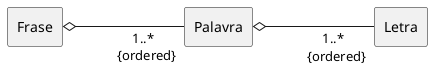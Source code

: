 @startuml mod03ima07
rectangle "Frase" as fr
rectangle "Palavra" as pa
rectangle "Letra" as le
left to right direction
fr o---"1..* \n {ordered}"pa
pa o---"1..* \n {ordered}"le
@enduml
